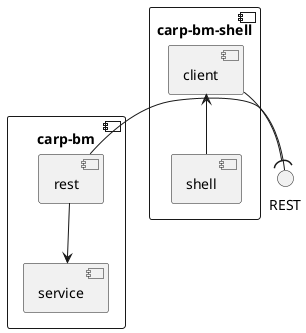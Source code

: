 @startuml

'!theme mono
'COMMENT - skinparam linetype ortho

component carpbm as "carp-bm" {

	component service
	component rest

	rest --> service

}

interface rest_carp_bm as "REST"
rest -RIGHT- rest_carp_bm

component carpbmshell as "carp-bm-shell" {

	component shell
	component client

	shell -UP-> client

}

client --( rest_carp_bm

@enduml